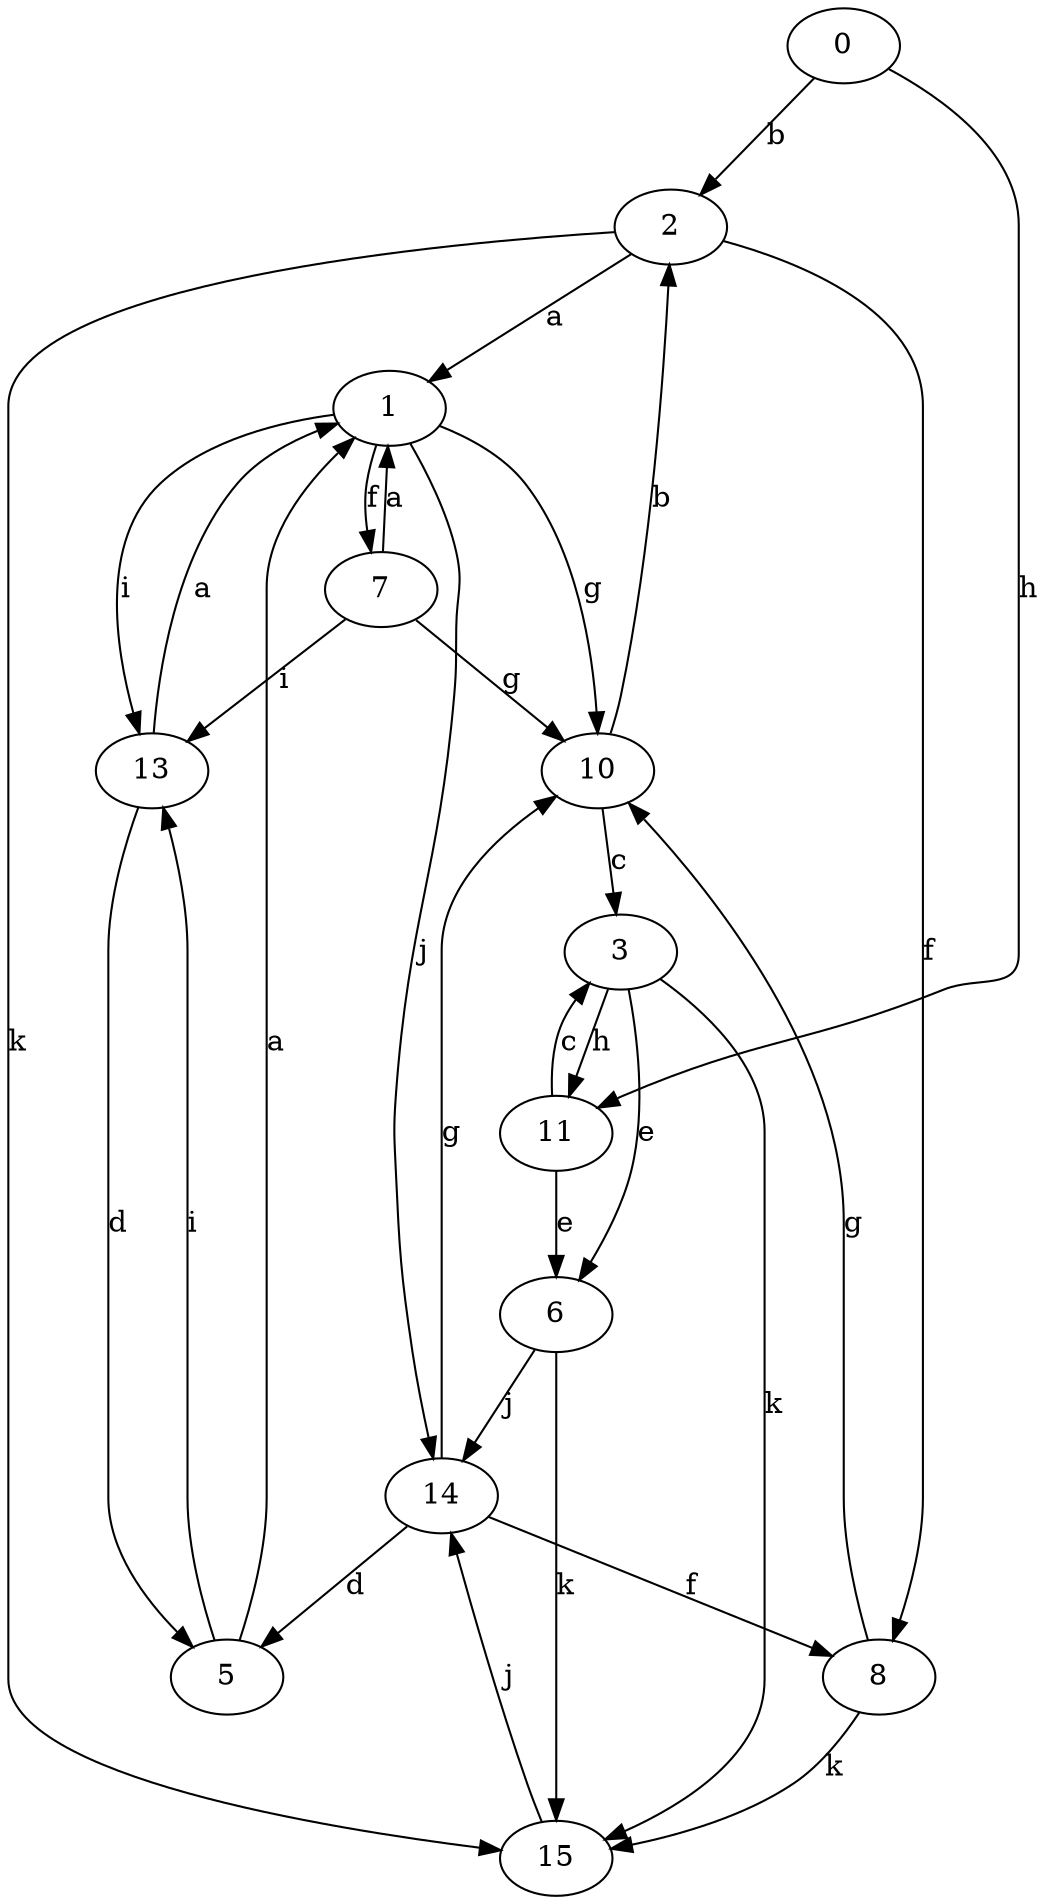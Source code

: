 strict digraph  {
0;
1;
2;
3;
5;
6;
7;
8;
10;
11;
13;
14;
15;
0 -> 2  [label=b];
0 -> 11  [label=h];
1 -> 7  [label=f];
1 -> 10  [label=g];
1 -> 13  [label=i];
1 -> 14  [label=j];
2 -> 1  [label=a];
2 -> 8  [label=f];
2 -> 15  [label=k];
3 -> 6  [label=e];
3 -> 11  [label=h];
3 -> 15  [label=k];
5 -> 1  [label=a];
5 -> 13  [label=i];
6 -> 14  [label=j];
6 -> 15  [label=k];
7 -> 1  [label=a];
7 -> 10  [label=g];
7 -> 13  [label=i];
8 -> 10  [label=g];
8 -> 15  [label=k];
10 -> 2  [label=b];
10 -> 3  [label=c];
11 -> 3  [label=c];
11 -> 6  [label=e];
13 -> 1  [label=a];
13 -> 5  [label=d];
14 -> 5  [label=d];
14 -> 8  [label=f];
14 -> 10  [label=g];
15 -> 14  [label=j];
}
